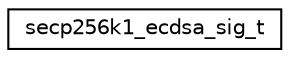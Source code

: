 digraph "Graphical Class Hierarchy"
{
 // LATEX_PDF_SIZE
  edge [fontname="Helvetica",fontsize="10",labelfontname="Helvetica",labelfontsize="10"];
  node [fontname="Helvetica",fontsize="10",shape=record];
  rankdir="LR";
  Node0 [label="secp256k1_ecdsa_sig_t",height=0.2,width=0.4,color="black", fillcolor="white", style="filled",URL="$structsecp256k1__ecdsa__sig__t.html",tooltip=" "];
}
